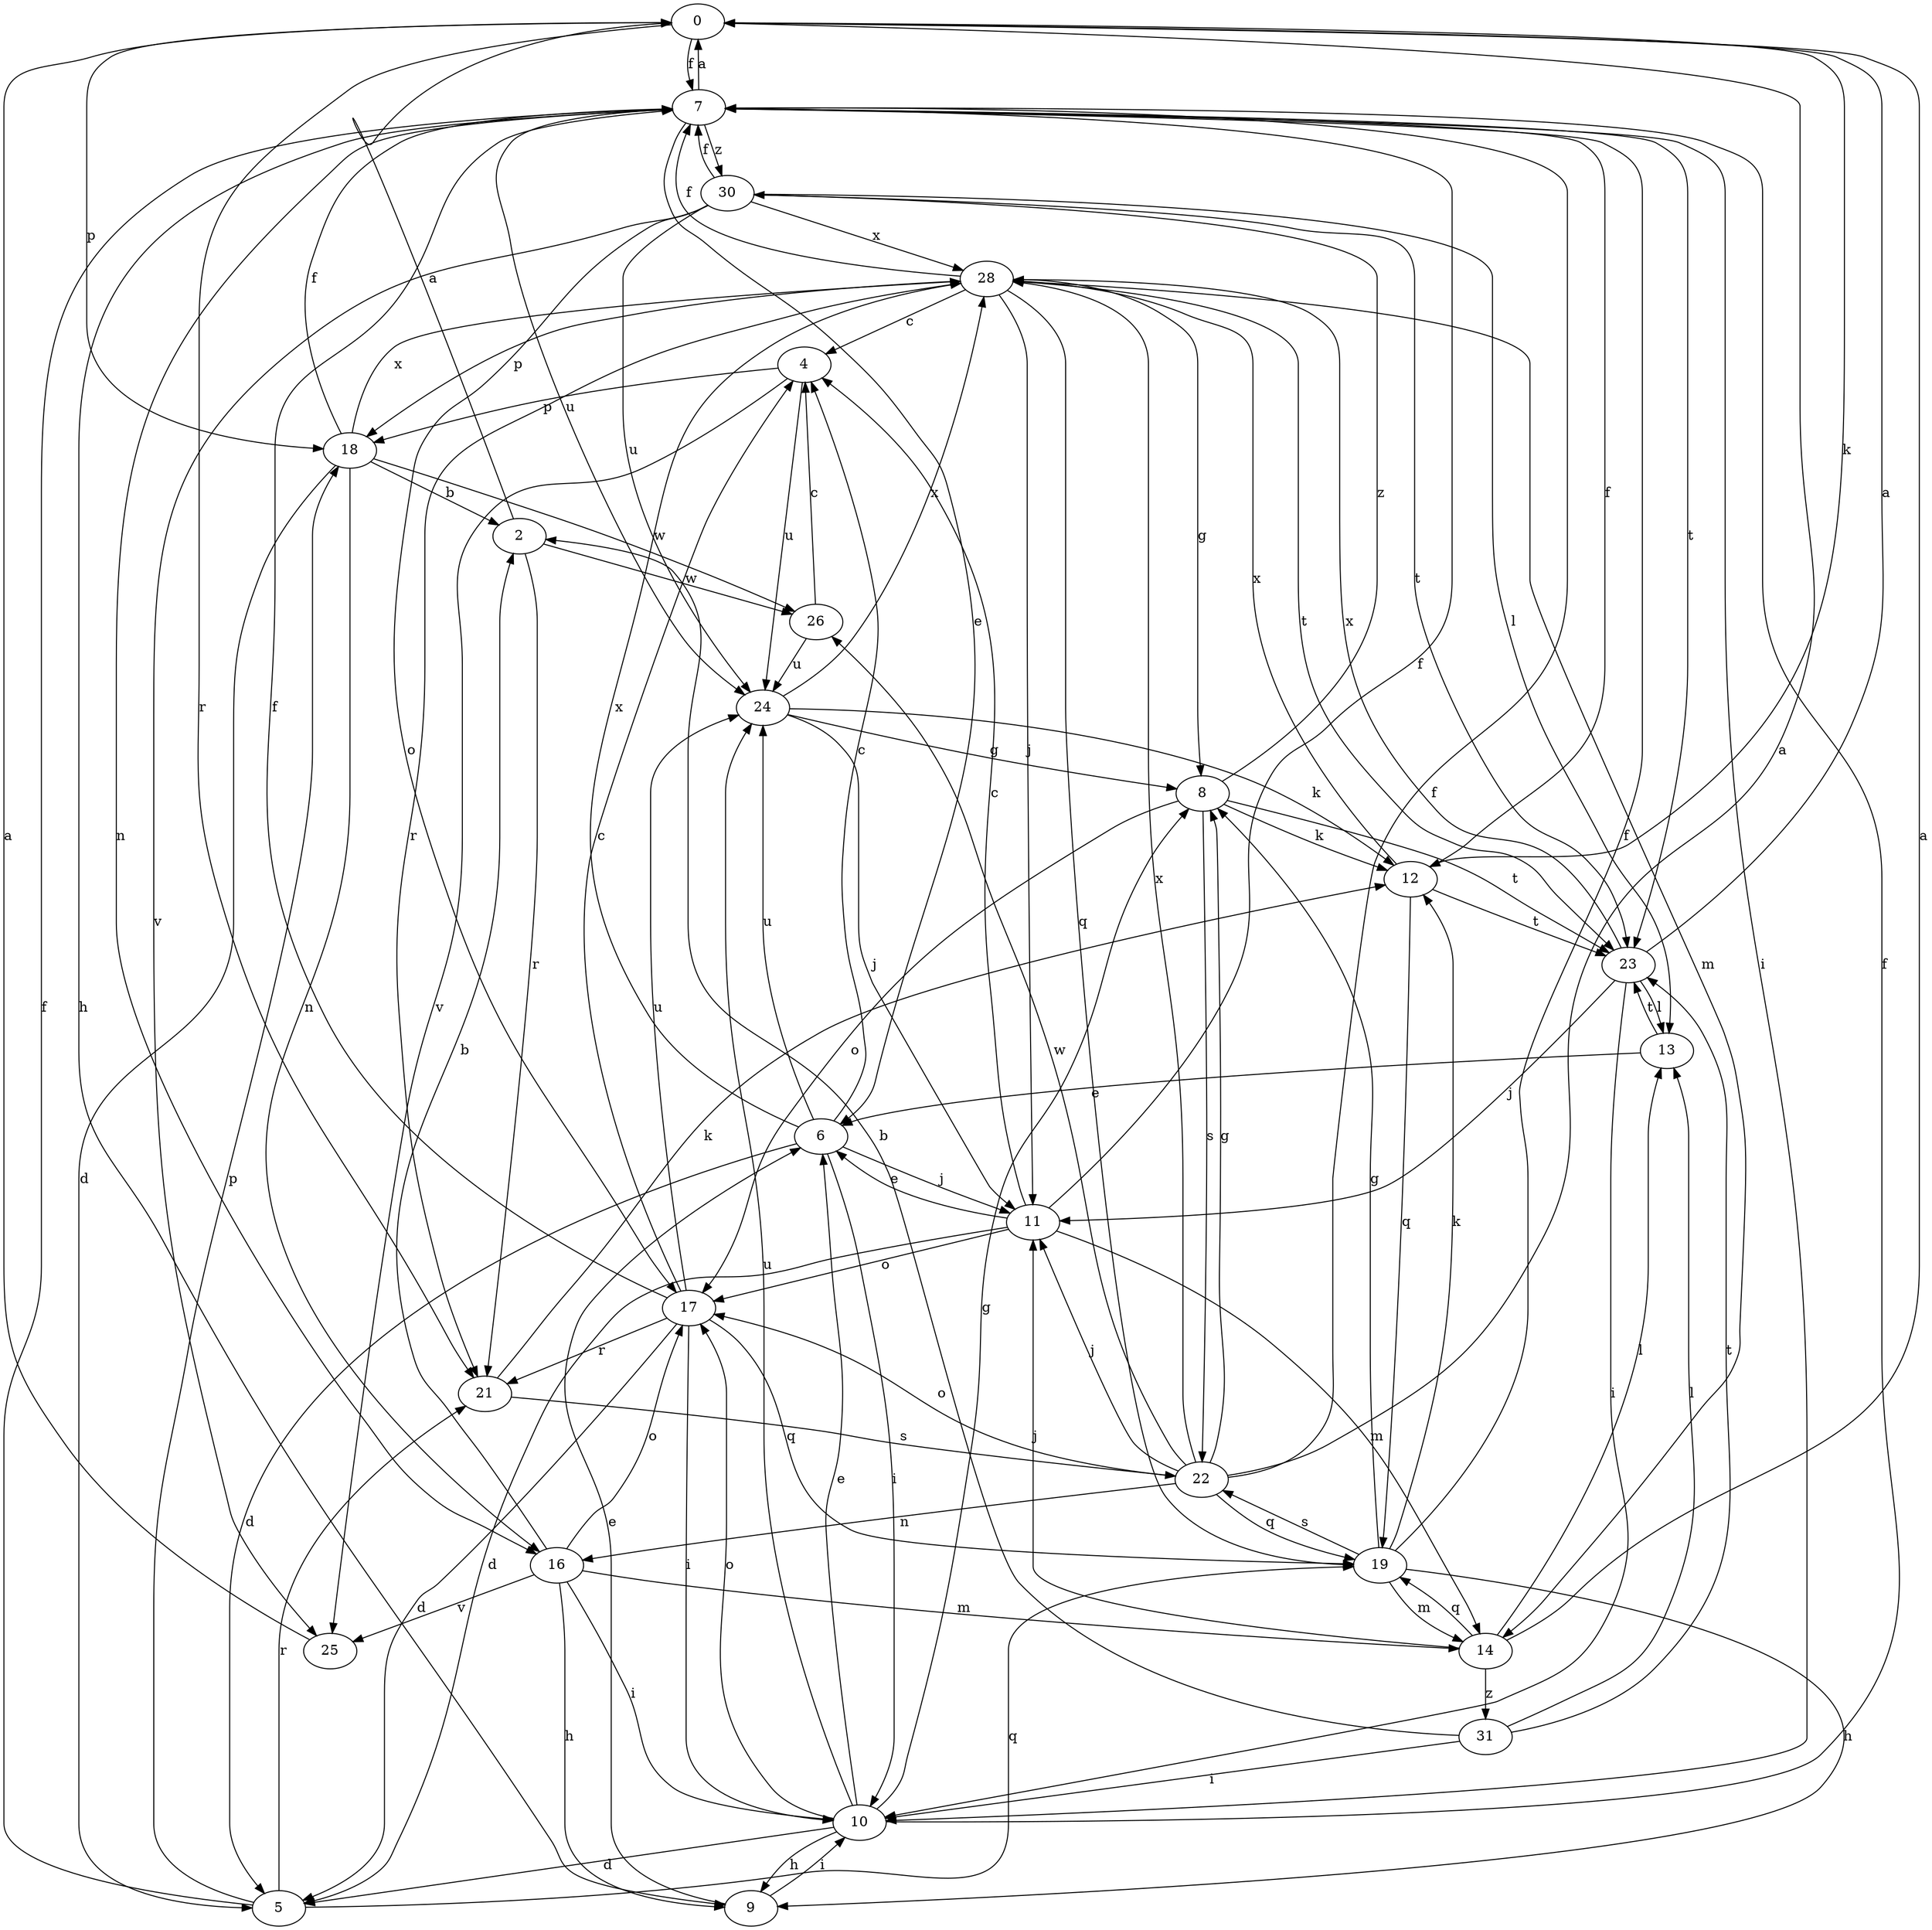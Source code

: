 strict digraph  {
0;
2;
4;
5;
6;
7;
8;
9;
10;
11;
12;
13;
14;
16;
17;
18;
19;
21;
22;
23;
24;
25;
26;
28;
30;
31;
0 -> 7  [label=f];
0 -> 12  [label=k];
0 -> 18  [label=p];
0 -> 21  [label=r];
2 -> 0  [label=a];
2 -> 21  [label=r];
2 -> 26  [label=w];
4 -> 18  [label=p];
4 -> 24  [label=u];
4 -> 25  [label=v];
5 -> 7  [label=f];
5 -> 18  [label=p];
5 -> 19  [label=q];
5 -> 21  [label=r];
6 -> 4  [label=c];
6 -> 5  [label=d];
6 -> 10  [label=i];
6 -> 11  [label=j];
6 -> 24  [label=u];
6 -> 28  [label=x];
7 -> 0  [label=a];
7 -> 6  [label=e];
7 -> 9  [label=h];
7 -> 10  [label=i];
7 -> 16  [label=n];
7 -> 23  [label=t];
7 -> 24  [label=u];
7 -> 30  [label=z];
8 -> 12  [label=k];
8 -> 17  [label=o];
8 -> 22  [label=s];
8 -> 23  [label=t];
8 -> 30  [label=z];
9 -> 6  [label=e];
9 -> 10  [label=i];
10 -> 5  [label=d];
10 -> 6  [label=e];
10 -> 7  [label=f];
10 -> 8  [label=g];
10 -> 9  [label=h];
10 -> 17  [label=o];
10 -> 24  [label=u];
11 -> 4  [label=c];
11 -> 5  [label=d];
11 -> 6  [label=e];
11 -> 7  [label=f];
11 -> 14  [label=m];
11 -> 17  [label=o];
12 -> 7  [label=f];
12 -> 19  [label=q];
12 -> 23  [label=t];
12 -> 28  [label=x];
13 -> 6  [label=e];
13 -> 23  [label=t];
14 -> 0  [label=a];
14 -> 11  [label=j];
14 -> 13  [label=l];
14 -> 19  [label=q];
14 -> 31  [label=z];
16 -> 2  [label=b];
16 -> 9  [label=h];
16 -> 10  [label=i];
16 -> 14  [label=m];
16 -> 17  [label=o];
16 -> 25  [label=v];
17 -> 4  [label=c];
17 -> 5  [label=d];
17 -> 7  [label=f];
17 -> 10  [label=i];
17 -> 19  [label=q];
17 -> 21  [label=r];
17 -> 24  [label=u];
18 -> 2  [label=b];
18 -> 5  [label=d];
18 -> 7  [label=f];
18 -> 16  [label=n];
18 -> 26  [label=w];
18 -> 28  [label=x];
19 -> 7  [label=f];
19 -> 8  [label=g];
19 -> 9  [label=h];
19 -> 12  [label=k];
19 -> 14  [label=m];
19 -> 22  [label=s];
21 -> 12  [label=k];
21 -> 22  [label=s];
22 -> 0  [label=a];
22 -> 7  [label=f];
22 -> 8  [label=g];
22 -> 11  [label=j];
22 -> 16  [label=n];
22 -> 17  [label=o];
22 -> 19  [label=q];
22 -> 26  [label=w];
22 -> 28  [label=x];
23 -> 0  [label=a];
23 -> 10  [label=i];
23 -> 11  [label=j];
23 -> 13  [label=l];
23 -> 28  [label=x];
24 -> 8  [label=g];
24 -> 11  [label=j];
24 -> 12  [label=k];
24 -> 28  [label=x];
25 -> 0  [label=a];
26 -> 4  [label=c];
26 -> 24  [label=u];
28 -> 4  [label=c];
28 -> 7  [label=f];
28 -> 8  [label=g];
28 -> 11  [label=j];
28 -> 14  [label=m];
28 -> 18  [label=p];
28 -> 19  [label=q];
28 -> 21  [label=r];
28 -> 23  [label=t];
30 -> 7  [label=f];
30 -> 13  [label=l];
30 -> 17  [label=o];
30 -> 23  [label=t];
30 -> 24  [label=u];
30 -> 25  [label=v];
30 -> 28  [label=x];
31 -> 2  [label=b];
31 -> 10  [label=i];
31 -> 13  [label=l];
31 -> 23  [label=t];
}
